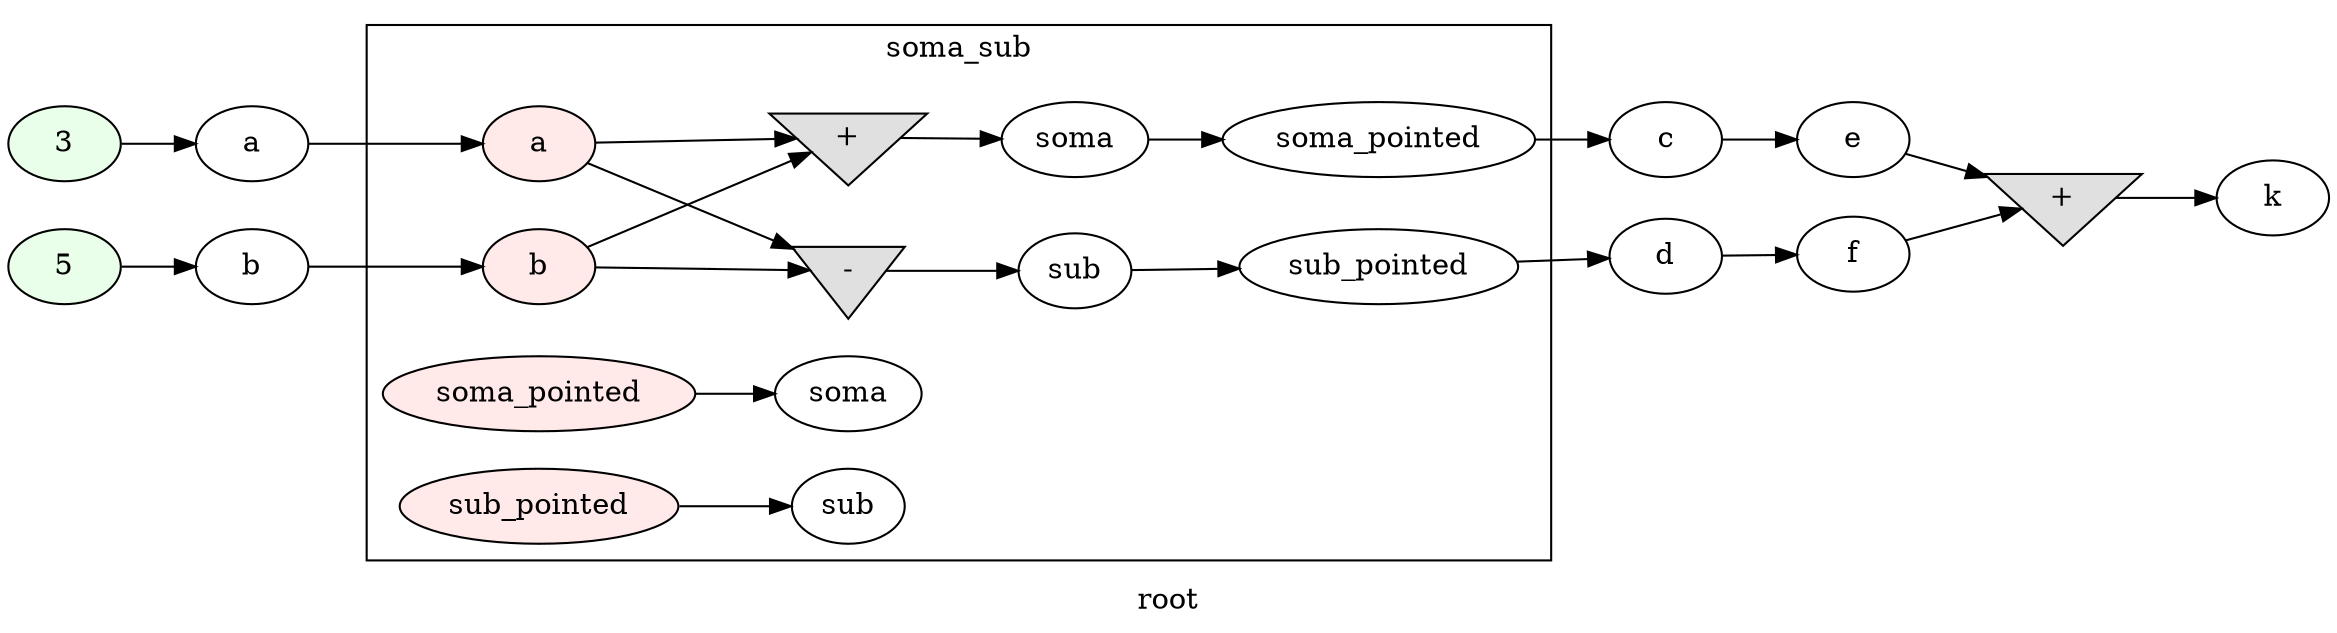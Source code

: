 digraph G
{
rankdir=LR;
label = "root";
	node_000013 [ label = "3", style=filled, fillcolor="#E9FFE9", startingline=10 ]
	node_000014 [ label = "a", startingline=10 ]
	node_000015 [ label = "5", style=filled, fillcolor="#E9FFE9", startingline=11 ]
	node_000016 [ label = "b", startingline=11 ]
	node_000029 [ label = "c", startingline=13 ]
	node_000030 [ label = "d", startingline=13 ]
	node_000031 [ label = "e", startingline=14 ]
	node_000032 [ label = "f", startingline=15 ]
	node_000033 [ label = "+", shape=invtriangle, style=filled, fillcolor="#E0E0E0", startingline=17 ]
	node_000034 [ label = "k", startingline=17 ]
subgraph cluster_1 {
label = "soma_sub";
parent = "root";
startingline = 13;
	node_000017 [ label = "a", style=filled, fillcolor="#FFE9E9", startingline=2 ]
	node_000018 [ label = "b", style=filled, fillcolor="#FFE9E9", startingline=2 ]
	node_000019 [ label = "soma_pointed", style=filled, fillcolor="#FFE9E9", startingline=2 ]
	node_000020 [ label = "sub_pointed", style=filled, fillcolor="#FFE9E9", startingline=2 ]
	node_000021 [ label = "+", shape=invtriangle, style=filled, fillcolor="#E0E0E0", startingline=4 ]
	node_000022 [ label = "soma", startingline=4 ]
	node_000023 [ label = "soma", startingline=4 ]
	node_000024 [ label = "soma_pointed", startingline=4 ]
	node_000025 [ label = "-", shape=invtriangle, style=filled, fillcolor="#E0E0E0", startingline=5 ]
	node_000026 [ label = "sub", startingline=5 ]
	node_000027 [ label = "sub", startingline=5 ]
	node_000028 [ label = "sub_pointed", startingline=5 ]
}
	node_000013 -> node_000014
	node_000014 -> node_000017
	node_000015 -> node_000016
	node_000016 -> node_000018
	node_000029 -> node_000031
	node_000030 -> node_000032
	node_000031 -> node_000033
	node_000032 -> node_000033
	node_000033 -> node_000034
	node_000017 -> node_000021
	node_000017 -> node_000025
	node_000018 -> node_000021
	node_000018 -> node_000025
	node_000019 -> node_000023
	node_000020 -> node_000027
	node_000021 -> node_000022
	node_000022 -> node_000024
	node_000024 -> node_000029
	node_000025 -> node_000026
	node_000026 -> node_000028
	node_000028 -> node_000030
}

